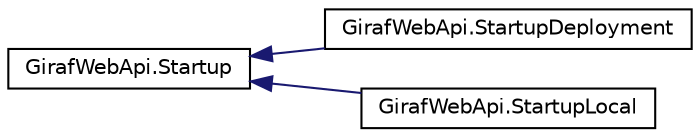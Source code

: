 digraph "Graphical Class Hierarchy"
{
  edge [fontname="Helvetica",fontsize="10",labelfontname="Helvetica",labelfontsize="10"];
  node [fontname="Helvetica",fontsize="10",shape=record];
  rankdir="LR";
  Node1 [label="GirafWebApi.Startup",height=0.2,width=0.4,color="black", fillcolor="white", style="filled",URL="$classGirafWebApi_1_1Startup.html"];
  Node1 -> Node2 [dir="back",color="midnightblue",fontsize="10",style="solid",fontname="Helvetica"];
  Node2 [label="GirafWebApi.StartupDeployment",height=0.2,width=0.4,color="black", fillcolor="white", style="filled",URL="$classGirafWebApi_1_1StartupDeployment.html"];
  Node1 -> Node3 [dir="back",color="midnightblue",fontsize="10",style="solid",fontname="Helvetica"];
  Node3 [label="GirafWebApi.StartupLocal",height=0.2,width=0.4,color="black", fillcolor="white", style="filled",URL="$classGirafWebApi_1_1StartupLocal.html"];
}
